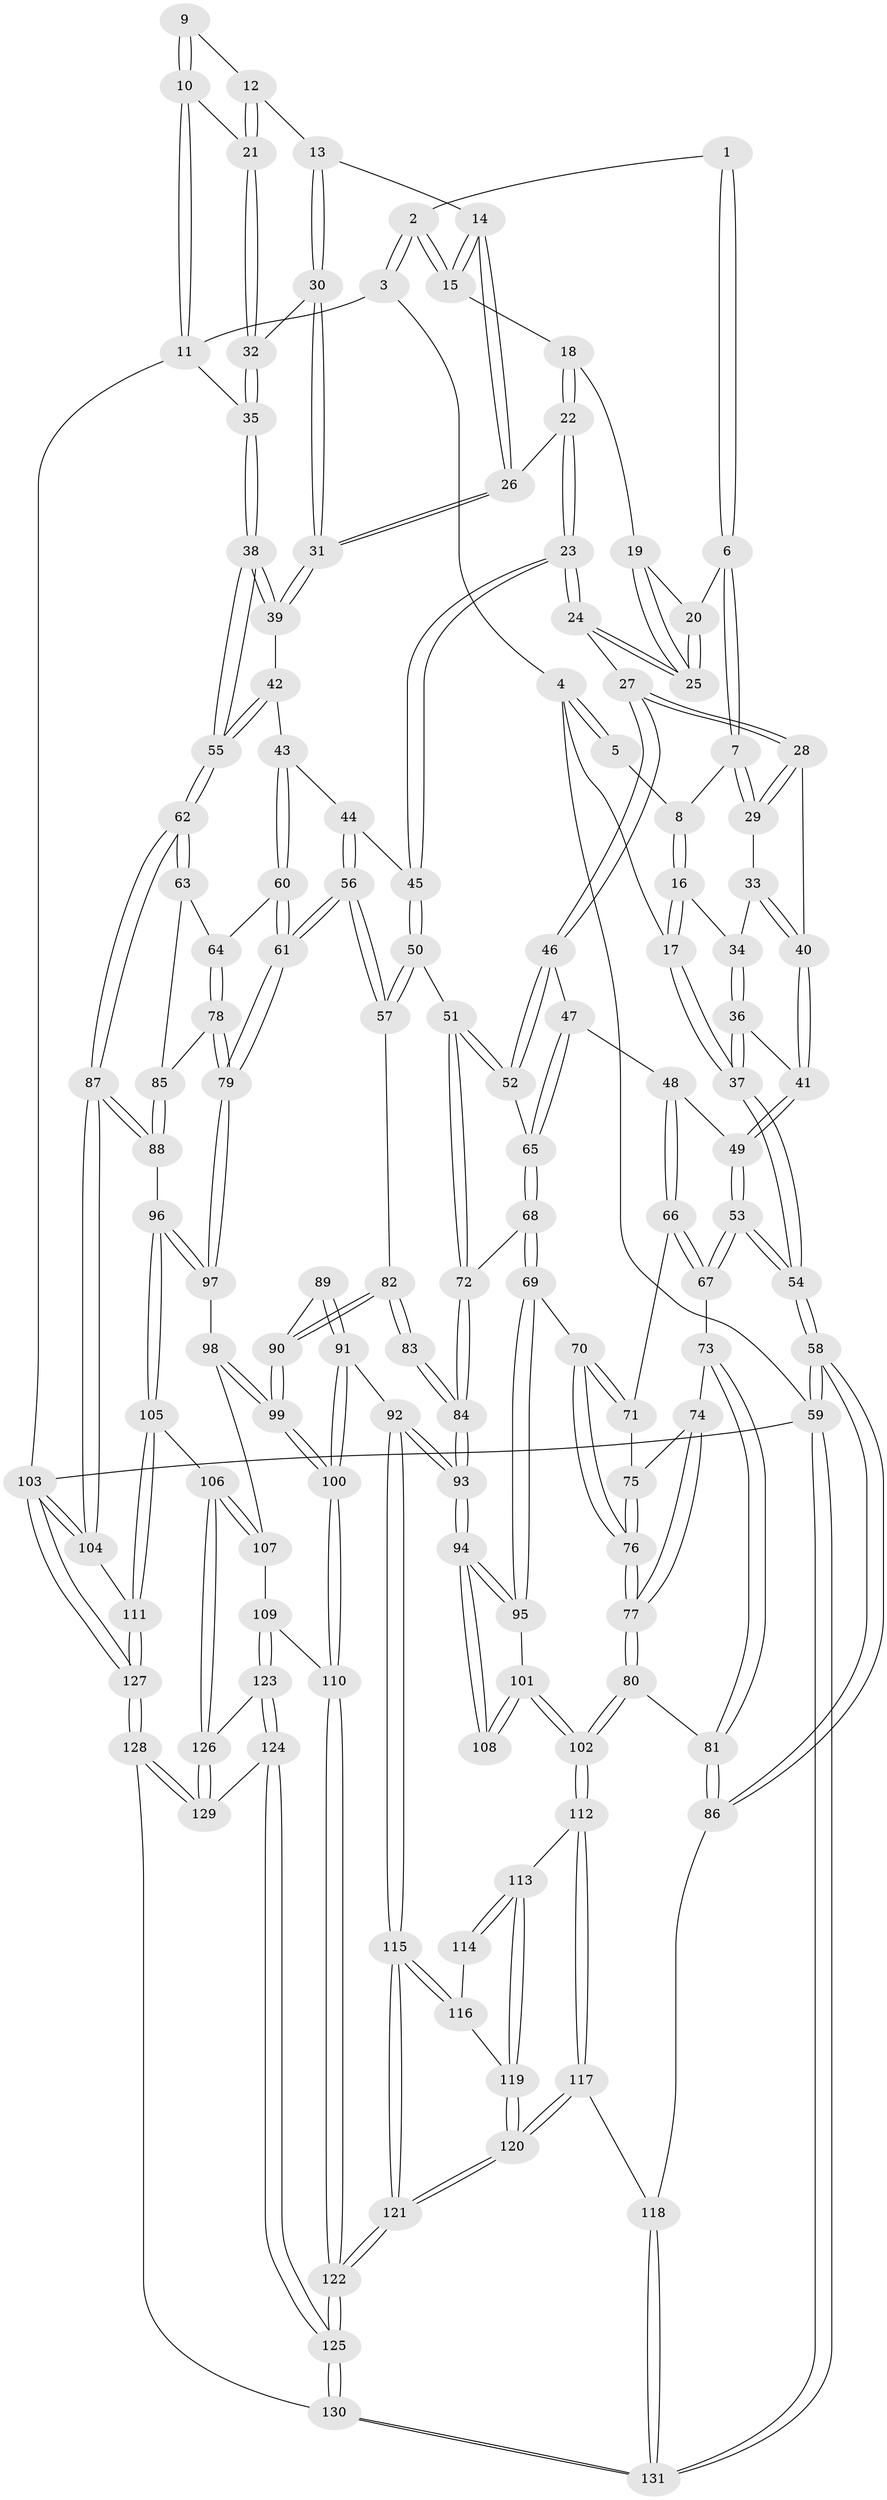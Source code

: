 // coarse degree distribution, {3: 0.4393939393939394, 4: 0.5151515151515151, 2: 0.030303030303030304, 5: 0.015151515151515152}
// Generated by graph-tools (version 1.1) at 2025/38/03/04/25 23:38:35]
// undirected, 131 vertices, 324 edges
graph export_dot {
  node [color=gray90,style=filled];
  1 [pos="+0.40244782531964945+0"];
  2 [pos="+0.7077377703785209+0"];
  3 [pos="+0.8061216005113235+0"];
  4 [pos="+0+0"];
  5 [pos="+0.18590354393860173+0"];
  6 [pos="+0.3931681906350869+0.0404396396327772"];
  7 [pos="+0.3464561088520886+0.08405574708386551"];
  8 [pos="+0.2618870310993856+0.02353851300898966"];
  9 [pos="+0.9340424725315509+0"];
  10 [pos="+1+0.07536377661089792"];
  11 [pos="+1+0.08231881325008303"];
  12 [pos="+0.9492850240173222+0.07489406355165555"];
  13 [pos="+0.915449322501946+0.0884781248198175"];
  14 [pos="+0.8609831149951299+0.07539404172122889"];
  15 [pos="+0.7051601811533154+0"];
  16 [pos="+0.191683894197603+0.10432916733551235"];
  17 [pos="+0+0"];
  18 [pos="+0.6859745154014925+0"];
  19 [pos="+0.6399414529098244+0"];
  20 [pos="+0.44090078542139094+0.06809245339903831"];
  21 [pos="+0.9852459398627458+0.08364007114177337"];
  22 [pos="+0.7055939221160962+0.16332567153111796"];
  23 [pos="+0.6204847921188715+0.27110463948592567"];
  24 [pos="+0.5194447663577788+0.24489809935203297"];
  25 [pos="+0.5110905338829685+0.1517363962667721"];
  26 [pos="+0.8172833833473577+0.1831108087296189"];
  27 [pos="+0.4423689807546302+0.27673612684911897"];
  28 [pos="+0.4290694109545894+0.26790792484785"];
  29 [pos="+0.3258998005904066+0.1330224705947909"];
  30 [pos="+0.9168789225664786+0.17152870758233013"];
  31 [pos="+0.8500306535085665+0.2122239019206523"];
  32 [pos="+0.952967751568376+0.17675606993016707"];
  33 [pos="+0.24753027796516777+0.1529791288133042"];
  34 [pos="+0.21037794902208112+0.12568611123118276"];
  35 [pos="+1+0.34073583722831313"];
  36 [pos="+0.09892441901286188+0.24190719175026254"];
  37 [pos="+0+0.00829232326205555"];
  38 [pos="+1+0.3933790704723324"];
  39 [pos="+0.8580468614657282+0.24590126612784188"];
  40 [pos="+0.222768941991698+0.2646160028155343"];
  41 [pos="+0.181006080950341+0.31076506032284007"];
  42 [pos="+0.7859734324576001+0.362240047421312"];
  43 [pos="+0.7039440858367972+0.36622287056751723"];
  44 [pos="+0.6731618963782333+0.3393507105169728"];
  45 [pos="+0.6418197707953663+0.3089214708995889"];
  46 [pos="+0.4288119460248008+0.3124444399746826"];
  47 [pos="+0.1975113142785443+0.3800170862827822"];
  48 [pos="+0.1955990681622113+0.37937556405712664"];
  49 [pos="+0.18232557792964+0.34152420908231146"];
  50 [pos="+0.5140793293040724+0.48239327708919805"];
  51 [pos="+0.4285307215885886+0.4246387201238872"];
  52 [pos="+0.422712308726251+0.4128507127972683"];
  53 [pos="+0+0.3867253417474428"];
  54 [pos="+0+0.3774355264820402"];
  55 [pos="+1+0.5909203030670537"];
  56 [pos="+0.5498328800467982+0.519491557387246"];
  57 [pos="+0.5302076072769103+0.5127143188725126"];
  58 [pos="+0+0.7559783274874073"];
  59 [pos="+0+1"];
  60 [pos="+0.7000105377278611+0.4092515276917581"];
  61 [pos="+0.6224555853377783+0.5514098597541204"];
  62 [pos="+1+0.5965948782806347"];
  63 [pos="+0.8076144918777182+0.5218237439133174"];
  64 [pos="+0.7548969587437007+0.4976887982367347"];
  65 [pos="+0.2866185056393261+0.4461506503190126"];
  66 [pos="+0.18927658344510226+0.3891835584577619"];
  67 [pos="+0+0.4425651066741753"];
  68 [pos="+0.29517435472842196+0.5233535499947297"];
  69 [pos="+0.2722552841120184+0.5507205740296933"];
  70 [pos="+0.2499496499735077+0.5438236205654602"];
  71 [pos="+0.16651351898736916+0.4482759376185957"];
  72 [pos="+0.37861520456440834+0.5375456568541733"];
  73 [pos="+0+0.4702832446873528"];
  74 [pos="+0.05106328080044596+0.4825446535055032"];
  75 [pos="+0.16319068149832838+0.4530183463130296"];
  76 [pos="+0.14536508505005807+0.5591753003969151"];
  77 [pos="+0.12946733588395895+0.5858035454730215"];
  78 [pos="+0.712188391004601+0.5592218497842757"];
  79 [pos="+0.6463030047576366+0.5979234049499214"];
  80 [pos="+0.11210914564888755+0.6532351104329628"];
  81 [pos="+0.08436120202719409+0.6554388531591865"];
  82 [pos="+0.5277181027089879+0.5158392044688745"];
  83 [pos="+0.41947264243586524+0.5493638817651476"];
  84 [pos="+0.38014050250297343+0.5408649228348688"];
  85 [pos="+0.7426990154746653+0.559366456855424"];
  86 [pos="+0+0.7529895703045713"];
  87 [pos="+1+0.6025628084415595"];
  88 [pos="+0.8734417755656502+0.6341205405529335"];
  89 [pos="+0.4485006738112276+0.5780738015837821"];
  90 [pos="+0.5066138858213074+0.5553516185020658"];
  91 [pos="+0.3942728718665115+0.7045517471149456"];
  92 [pos="+0.3890515755450155+0.7040839350567447"];
  93 [pos="+0.37661372867955717+0.6908354012873057"];
  94 [pos="+0.34968356433274705+0.6790057503282226"];
  95 [pos="+0.2719961308808227+0.5741221386805949"];
  96 [pos="+0.7456020100346047+0.661622641434199"];
  97 [pos="+0.6473049615246836+0.6062713807890763"];
  98 [pos="+0.6329214091479759+0.6253277736419152"];
  99 [pos="+0.483496163275352+0.7067558538118083"];
  100 [pos="+0.46916772205701435+0.7225004242823656"];
  101 [pos="+0.1658372689248828+0.6564286457258838"];
  102 [pos="+0.13052939365437358+0.6652815196233259"];
  103 [pos="+1+1"];
  104 [pos="+1+0.7289036824037005"];
  105 [pos="+0.7165896683474473+0.8033035003121921"];
  106 [pos="+0.6840909535786286+0.8003792209469702"];
  107 [pos="+0.638569667772854+0.712380948063335"];
  108 [pos="+0.33087130142333165+0.6798063148866972"];
  109 [pos="+0.5165857270570191+0.7828985460801944"];
  110 [pos="+0.49995136951867625+0.7730961916700543"];
  111 [pos="+0.7522773618343853+0.8322320831907967"];
  112 [pos="+0.15451320924704315+0.7210430752760487"];
  113 [pos="+0.16043997052367262+0.7234120666010252"];
  114 [pos="+0.23188233853285126+0.731858460769942"];
  115 [pos="+0.36000332210659497+0.74583796737772"];
  116 [pos="+0.26836138375316215+0.7626330925134462"];
  117 [pos="+0.14020197352945435+0.8258996710332641"];
  118 [pos="+0.03619268579625884+0.8500919562426518"];
  119 [pos="+0.24087458723819305+0.7907786914444186"];
  120 [pos="+0.24975681935790436+0.9369738410026583"];
  121 [pos="+0.2815464270521162+0.9865865916114797"];
  122 [pos="+0.3088499976366671+1"];
  123 [pos="+0.5364773648356852+0.7992240543486079"];
  124 [pos="+0.5274056549260203+0.8935509921624776"];
  125 [pos="+0.30897078762028046+1"];
  126 [pos="+0.607032154650765+0.8267780332157824"];
  127 [pos="+0.7158587331754303+1"];
  128 [pos="+0.6777210014529758+1"];
  129 [pos="+0.613447399274028+0.954216531788434"];
  130 [pos="+0.3083464243985087+1"];
  131 [pos="+0.17189856445531618+1"];
  1 -- 2;
  1 -- 6;
  1 -- 6;
  2 -- 3;
  2 -- 3;
  2 -- 15;
  2 -- 15;
  3 -- 4;
  3 -- 11;
  4 -- 5;
  4 -- 5;
  4 -- 17;
  4 -- 59;
  5 -- 8;
  6 -- 7;
  6 -- 7;
  6 -- 20;
  7 -- 8;
  7 -- 29;
  7 -- 29;
  8 -- 16;
  8 -- 16;
  9 -- 10;
  9 -- 10;
  9 -- 12;
  10 -- 11;
  10 -- 11;
  10 -- 21;
  11 -- 35;
  11 -- 103;
  12 -- 13;
  12 -- 21;
  12 -- 21;
  13 -- 14;
  13 -- 30;
  13 -- 30;
  14 -- 15;
  14 -- 15;
  14 -- 26;
  14 -- 26;
  15 -- 18;
  16 -- 17;
  16 -- 17;
  16 -- 34;
  17 -- 37;
  17 -- 37;
  18 -- 19;
  18 -- 22;
  18 -- 22;
  19 -- 20;
  19 -- 25;
  19 -- 25;
  20 -- 25;
  20 -- 25;
  21 -- 32;
  21 -- 32;
  22 -- 23;
  22 -- 23;
  22 -- 26;
  23 -- 24;
  23 -- 24;
  23 -- 45;
  23 -- 45;
  24 -- 25;
  24 -- 25;
  24 -- 27;
  26 -- 31;
  26 -- 31;
  27 -- 28;
  27 -- 28;
  27 -- 46;
  27 -- 46;
  28 -- 29;
  28 -- 29;
  28 -- 40;
  29 -- 33;
  30 -- 31;
  30 -- 31;
  30 -- 32;
  31 -- 39;
  31 -- 39;
  32 -- 35;
  32 -- 35;
  33 -- 34;
  33 -- 40;
  33 -- 40;
  34 -- 36;
  34 -- 36;
  35 -- 38;
  35 -- 38;
  36 -- 37;
  36 -- 37;
  36 -- 41;
  37 -- 54;
  37 -- 54;
  38 -- 39;
  38 -- 39;
  38 -- 55;
  38 -- 55;
  39 -- 42;
  40 -- 41;
  40 -- 41;
  41 -- 49;
  41 -- 49;
  42 -- 43;
  42 -- 55;
  42 -- 55;
  43 -- 44;
  43 -- 60;
  43 -- 60;
  44 -- 45;
  44 -- 56;
  44 -- 56;
  45 -- 50;
  45 -- 50;
  46 -- 47;
  46 -- 52;
  46 -- 52;
  47 -- 48;
  47 -- 65;
  47 -- 65;
  48 -- 49;
  48 -- 66;
  48 -- 66;
  49 -- 53;
  49 -- 53;
  50 -- 51;
  50 -- 57;
  50 -- 57;
  51 -- 52;
  51 -- 52;
  51 -- 72;
  51 -- 72;
  52 -- 65;
  53 -- 54;
  53 -- 54;
  53 -- 67;
  53 -- 67;
  54 -- 58;
  54 -- 58;
  55 -- 62;
  55 -- 62;
  56 -- 57;
  56 -- 57;
  56 -- 61;
  56 -- 61;
  57 -- 82;
  58 -- 59;
  58 -- 59;
  58 -- 86;
  58 -- 86;
  59 -- 131;
  59 -- 131;
  59 -- 103;
  60 -- 61;
  60 -- 61;
  60 -- 64;
  61 -- 79;
  61 -- 79;
  62 -- 63;
  62 -- 63;
  62 -- 87;
  62 -- 87;
  63 -- 64;
  63 -- 85;
  64 -- 78;
  64 -- 78;
  65 -- 68;
  65 -- 68;
  66 -- 67;
  66 -- 67;
  66 -- 71;
  67 -- 73;
  68 -- 69;
  68 -- 69;
  68 -- 72;
  69 -- 70;
  69 -- 95;
  69 -- 95;
  70 -- 71;
  70 -- 71;
  70 -- 76;
  70 -- 76;
  71 -- 75;
  72 -- 84;
  72 -- 84;
  73 -- 74;
  73 -- 81;
  73 -- 81;
  74 -- 75;
  74 -- 77;
  74 -- 77;
  75 -- 76;
  75 -- 76;
  76 -- 77;
  76 -- 77;
  77 -- 80;
  77 -- 80;
  78 -- 79;
  78 -- 79;
  78 -- 85;
  79 -- 97;
  79 -- 97;
  80 -- 81;
  80 -- 102;
  80 -- 102;
  81 -- 86;
  81 -- 86;
  82 -- 83;
  82 -- 83;
  82 -- 90;
  82 -- 90;
  83 -- 84;
  83 -- 84;
  84 -- 93;
  84 -- 93;
  85 -- 88;
  85 -- 88;
  86 -- 118;
  87 -- 88;
  87 -- 88;
  87 -- 104;
  87 -- 104;
  88 -- 96;
  89 -- 90;
  89 -- 91;
  89 -- 91;
  90 -- 99;
  90 -- 99;
  91 -- 92;
  91 -- 100;
  91 -- 100;
  92 -- 93;
  92 -- 93;
  92 -- 115;
  92 -- 115;
  93 -- 94;
  93 -- 94;
  94 -- 95;
  94 -- 95;
  94 -- 108;
  94 -- 108;
  95 -- 101;
  96 -- 97;
  96 -- 97;
  96 -- 105;
  96 -- 105;
  97 -- 98;
  98 -- 99;
  98 -- 99;
  98 -- 107;
  99 -- 100;
  99 -- 100;
  100 -- 110;
  100 -- 110;
  101 -- 102;
  101 -- 102;
  101 -- 108;
  101 -- 108;
  102 -- 112;
  102 -- 112;
  103 -- 104;
  103 -- 104;
  103 -- 127;
  103 -- 127;
  104 -- 111;
  105 -- 106;
  105 -- 111;
  105 -- 111;
  106 -- 107;
  106 -- 107;
  106 -- 126;
  106 -- 126;
  107 -- 109;
  109 -- 110;
  109 -- 123;
  109 -- 123;
  110 -- 122;
  110 -- 122;
  111 -- 127;
  111 -- 127;
  112 -- 113;
  112 -- 117;
  112 -- 117;
  113 -- 114;
  113 -- 114;
  113 -- 119;
  113 -- 119;
  114 -- 116;
  115 -- 116;
  115 -- 116;
  115 -- 121;
  115 -- 121;
  116 -- 119;
  117 -- 118;
  117 -- 120;
  117 -- 120;
  118 -- 131;
  118 -- 131;
  119 -- 120;
  119 -- 120;
  120 -- 121;
  120 -- 121;
  121 -- 122;
  121 -- 122;
  122 -- 125;
  122 -- 125;
  123 -- 124;
  123 -- 124;
  123 -- 126;
  124 -- 125;
  124 -- 125;
  124 -- 129;
  125 -- 130;
  125 -- 130;
  126 -- 129;
  126 -- 129;
  127 -- 128;
  127 -- 128;
  128 -- 129;
  128 -- 129;
  128 -- 130;
  130 -- 131;
  130 -- 131;
}
